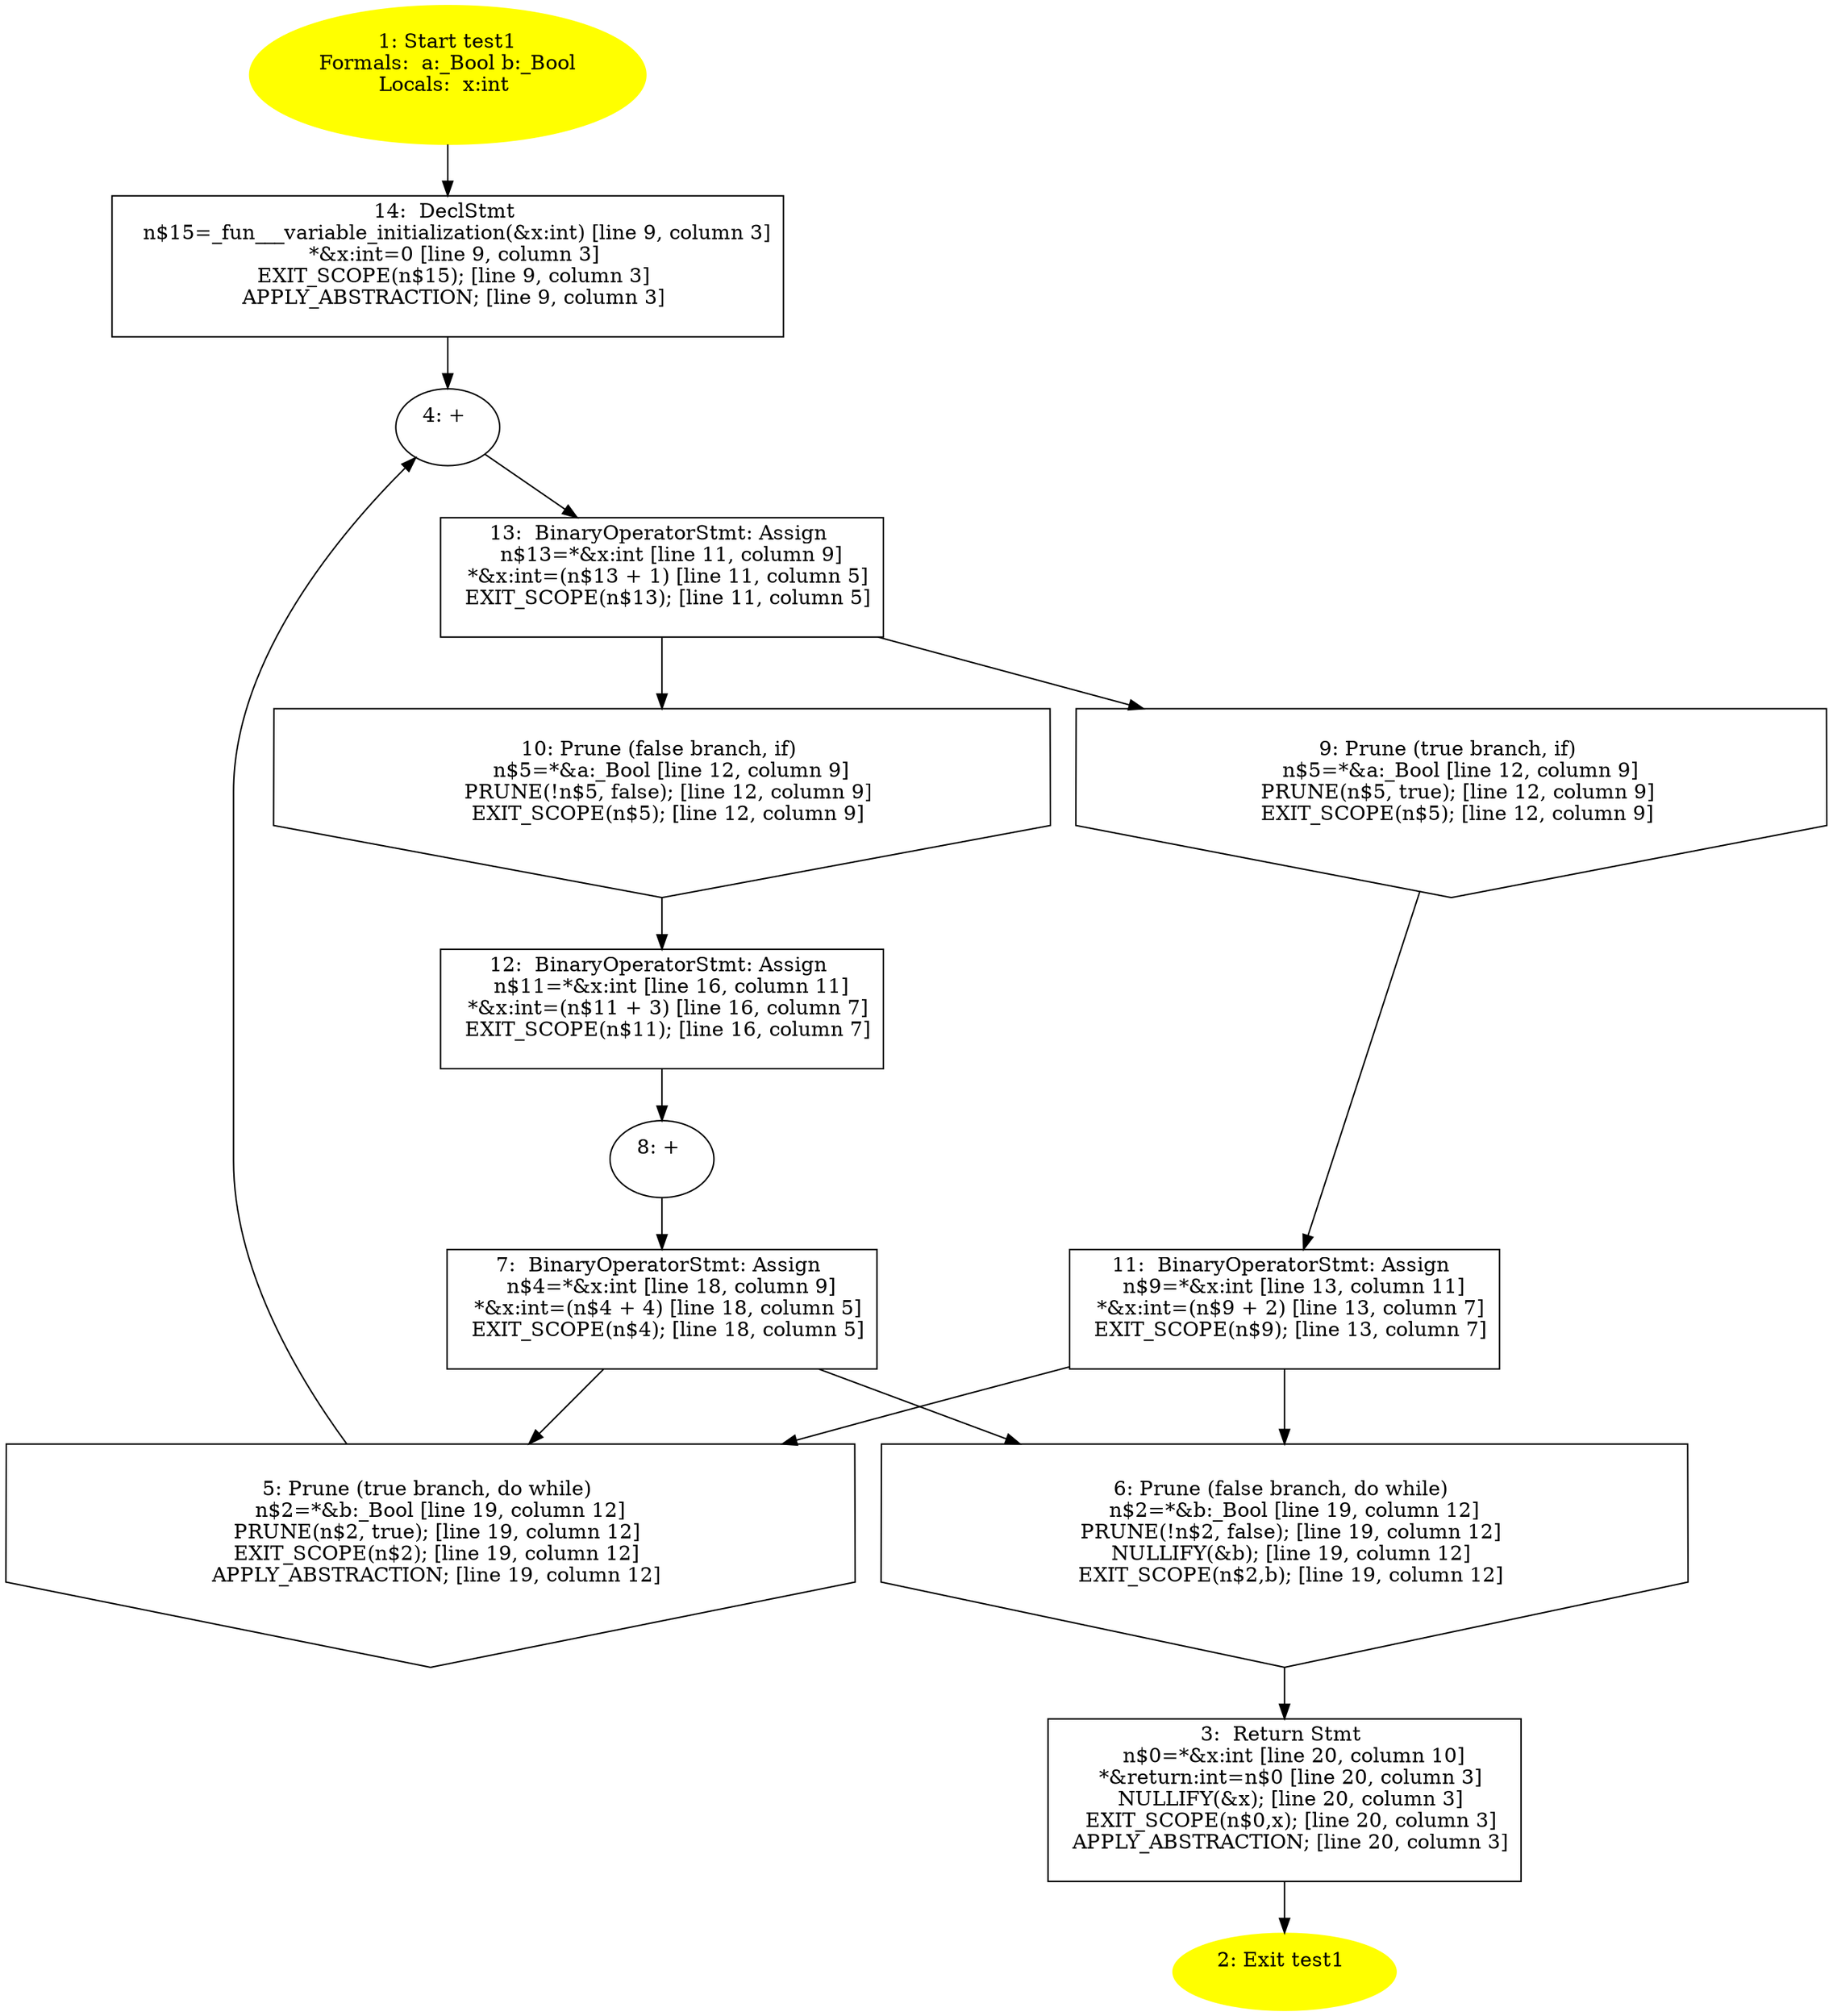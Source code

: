 /* @generated */
digraph cfg {
"test1#18336337528475129646.aabe036d545fef7e4b4a130ea21a585c_1" [label="1: Start test1\nFormals:  a:_Bool b:_Bool\nLocals:  x:int \n  " color=yellow style=filled]
	

	 "test1#18336337528475129646.aabe036d545fef7e4b4a130ea21a585c_1" -> "test1#18336337528475129646.aabe036d545fef7e4b4a130ea21a585c_14" ;
"test1#18336337528475129646.aabe036d545fef7e4b4a130ea21a585c_2" [label="2: Exit test1 \n  " color=yellow style=filled]
	

"test1#18336337528475129646.aabe036d545fef7e4b4a130ea21a585c_3" [label="3:  Return Stmt \n   n$0=*&x:int [line 20, column 10]\n  *&return:int=n$0 [line 20, column 3]\n  NULLIFY(&x); [line 20, column 3]\n  EXIT_SCOPE(n$0,x); [line 20, column 3]\n  APPLY_ABSTRACTION; [line 20, column 3]\n " shape="box"]
	

	 "test1#18336337528475129646.aabe036d545fef7e4b4a130ea21a585c_3" -> "test1#18336337528475129646.aabe036d545fef7e4b4a130ea21a585c_2" ;
"test1#18336337528475129646.aabe036d545fef7e4b4a130ea21a585c_4" [label="4: + \n  " ]
	

	 "test1#18336337528475129646.aabe036d545fef7e4b4a130ea21a585c_4" -> "test1#18336337528475129646.aabe036d545fef7e4b4a130ea21a585c_13" ;
"test1#18336337528475129646.aabe036d545fef7e4b4a130ea21a585c_5" [label="5: Prune (true branch, do while) \n   n$2=*&b:_Bool [line 19, column 12]\n  PRUNE(n$2, true); [line 19, column 12]\n  EXIT_SCOPE(n$2); [line 19, column 12]\n  APPLY_ABSTRACTION; [line 19, column 12]\n " shape="invhouse"]
	

	 "test1#18336337528475129646.aabe036d545fef7e4b4a130ea21a585c_5" -> "test1#18336337528475129646.aabe036d545fef7e4b4a130ea21a585c_4" ;
"test1#18336337528475129646.aabe036d545fef7e4b4a130ea21a585c_6" [label="6: Prune (false branch, do while) \n   n$2=*&b:_Bool [line 19, column 12]\n  PRUNE(!n$2, false); [line 19, column 12]\n  NULLIFY(&b); [line 19, column 12]\n  EXIT_SCOPE(n$2,b); [line 19, column 12]\n " shape="invhouse"]
	

	 "test1#18336337528475129646.aabe036d545fef7e4b4a130ea21a585c_6" -> "test1#18336337528475129646.aabe036d545fef7e4b4a130ea21a585c_3" ;
"test1#18336337528475129646.aabe036d545fef7e4b4a130ea21a585c_7" [label="7:  BinaryOperatorStmt: Assign \n   n$4=*&x:int [line 18, column 9]\n  *&x:int=(n$4 + 4) [line 18, column 5]\n  EXIT_SCOPE(n$4); [line 18, column 5]\n " shape="box"]
	

	 "test1#18336337528475129646.aabe036d545fef7e4b4a130ea21a585c_7" -> "test1#18336337528475129646.aabe036d545fef7e4b4a130ea21a585c_5" ;
	 "test1#18336337528475129646.aabe036d545fef7e4b4a130ea21a585c_7" -> "test1#18336337528475129646.aabe036d545fef7e4b4a130ea21a585c_6" ;
"test1#18336337528475129646.aabe036d545fef7e4b4a130ea21a585c_8" [label="8: + \n  " ]
	

	 "test1#18336337528475129646.aabe036d545fef7e4b4a130ea21a585c_8" -> "test1#18336337528475129646.aabe036d545fef7e4b4a130ea21a585c_7" ;
"test1#18336337528475129646.aabe036d545fef7e4b4a130ea21a585c_9" [label="9: Prune (true branch, if) \n   n$5=*&a:_Bool [line 12, column 9]\n  PRUNE(n$5, true); [line 12, column 9]\n  EXIT_SCOPE(n$5); [line 12, column 9]\n " shape="invhouse"]
	

	 "test1#18336337528475129646.aabe036d545fef7e4b4a130ea21a585c_9" -> "test1#18336337528475129646.aabe036d545fef7e4b4a130ea21a585c_11" ;
"test1#18336337528475129646.aabe036d545fef7e4b4a130ea21a585c_10" [label="10: Prune (false branch, if) \n   n$5=*&a:_Bool [line 12, column 9]\n  PRUNE(!n$5, false); [line 12, column 9]\n  EXIT_SCOPE(n$5); [line 12, column 9]\n " shape="invhouse"]
	

	 "test1#18336337528475129646.aabe036d545fef7e4b4a130ea21a585c_10" -> "test1#18336337528475129646.aabe036d545fef7e4b4a130ea21a585c_12" ;
"test1#18336337528475129646.aabe036d545fef7e4b4a130ea21a585c_11" [label="11:  BinaryOperatorStmt: Assign \n   n$9=*&x:int [line 13, column 11]\n  *&x:int=(n$9 + 2) [line 13, column 7]\n  EXIT_SCOPE(n$9); [line 13, column 7]\n " shape="box"]
	

	 "test1#18336337528475129646.aabe036d545fef7e4b4a130ea21a585c_11" -> "test1#18336337528475129646.aabe036d545fef7e4b4a130ea21a585c_5" ;
	 "test1#18336337528475129646.aabe036d545fef7e4b4a130ea21a585c_11" -> "test1#18336337528475129646.aabe036d545fef7e4b4a130ea21a585c_6" ;
"test1#18336337528475129646.aabe036d545fef7e4b4a130ea21a585c_12" [label="12:  BinaryOperatorStmt: Assign \n   n$11=*&x:int [line 16, column 11]\n  *&x:int=(n$11 + 3) [line 16, column 7]\n  EXIT_SCOPE(n$11); [line 16, column 7]\n " shape="box"]
	

	 "test1#18336337528475129646.aabe036d545fef7e4b4a130ea21a585c_12" -> "test1#18336337528475129646.aabe036d545fef7e4b4a130ea21a585c_8" ;
"test1#18336337528475129646.aabe036d545fef7e4b4a130ea21a585c_13" [label="13:  BinaryOperatorStmt: Assign \n   n$13=*&x:int [line 11, column 9]\n  *&x:int=(n$13 + 1) [line 11, column 5]\n  EXIT_SCOPE(n$13); [line 11, column 5]\n " shape="box"]
	

	 "test1#18336337528475129646.aabe036d545fef7e4b4a130ea21a585c_13" -> "test1#18336337528475129646.aabe036d545fef7e4b4a130ea21a585c_9" ;
	 "test1#18336337528475129646.aabe036d545fef7e4b4a130ea21a585c_13" -> "test1#18336337528475129646.aabe036d545fef7e4b4a130ea21a585c_10" ;
"test1#18336337528475129646.aabe036d545fef7e4b4a130ea21a585c_14" [label="14:  DeclStmt \n   n$15=_fun___variable_initialization(&x:int) [line 9, column 3]\n  *&x:int=0 [line 9, column 3]\n  EXIT_SCOPE(n$15); [line 9, column 3]\n  APPLY_ABSTRACTION; [line 9, column 3]\n " shape="box"]
	

	 "test1#18336337528475129646.aabe036d545fef7e4b4a130ea21a585c_14" -> "test1#18336337528475129646.aabe036d545fef7e4b4a130ea21a585c_4" ;
}
